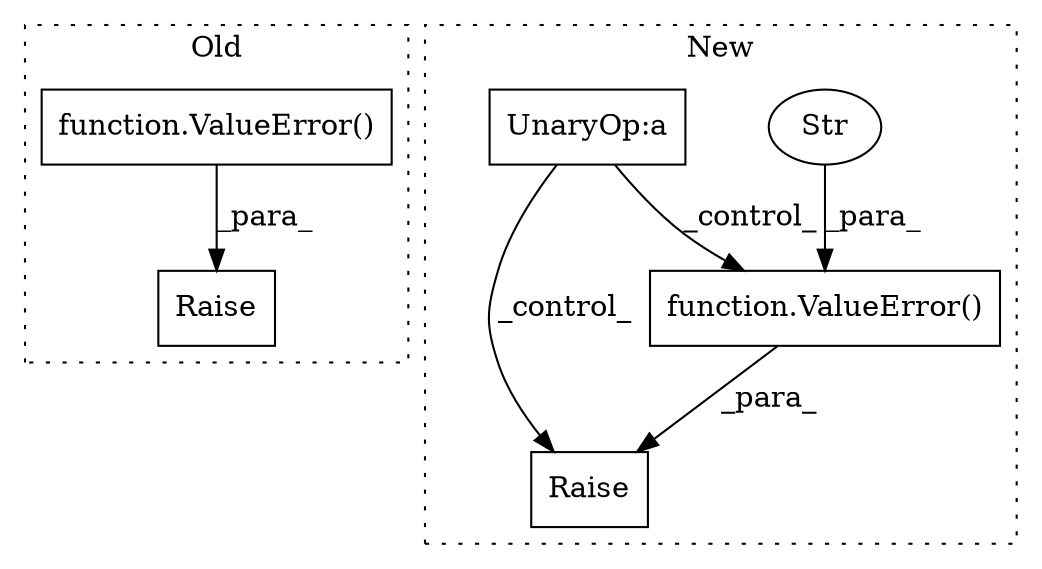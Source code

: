 digraph G {
subgraph cluster0 {
1 [label="function.ValueError()" a="75" s="7419,7611" l="28,1" shape="box"];
3 [label="Raise" a="91" s="7413" l="6" shape="box"];
label = "Old";
style="dotted";
}
subgraph cluster1 {
2 [label="Raise" a="91" s="8230" l="6" shape="box"];
4 [label="function.ValueError()" a="75" s="8236,8407" l="28,14" shape="box"];
5 [label="Str" a="66" s="8264" l="143" shape="ellipse"];
6 [label="UnaryOp:a" a="61" s="8179" l="3" shape="box"];
label = "New";
style="dotted";
}
1 -> 3 [label="_para_"];
4 -> 2 [label="_para_"];
5 -> 4 [label="_para_"];
6 -> 4 [label="_control_"];
6 -> 2 [label="_control_"];
}